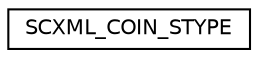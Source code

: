 digraph "Graphical Class Hierarchy"
{
 // LATEX_PDF_SIZE
  edge [fontname="Helvetica",fontsize="10",labelfontname="Helvetica",labelfontsize="10"];
  node [fontname="Helvetica",fontsize="10",shape=record];
  rankdir="LR";
  Node0 [label="SCXML_COIN_STYPE",height=0.2,width=0.4,color="black", fillcolor="white", style="filled",URL="$unionSCXML__COIN__STYPE.html",tooltip=" "];
}
